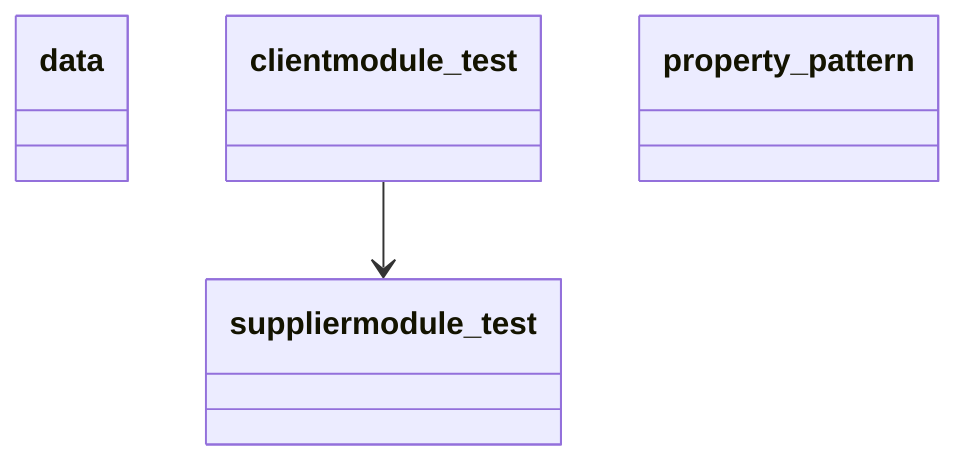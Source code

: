 classDiagram 
  class data {
  }
  class clientmodule_test {
  }
  class property_pattern {
  }
  class suppliermodule_test {
  }
  clientmodule_test --> suppliermodule_test